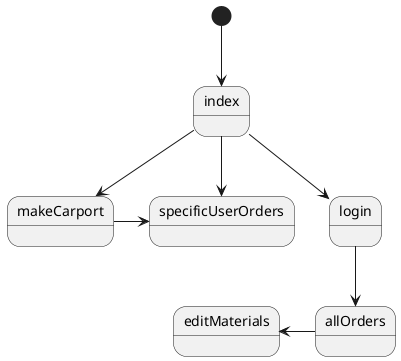 @startuml

[*] --> index

allOrders -left-> editMaterials

index --> login
index --> makeCarport
index --> specificUserOrders

login --> allOrders

makeCarport -> specificUserOrders

@enduml
